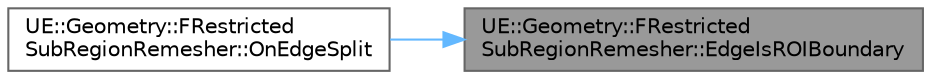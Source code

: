 digraph "UE::Geometry::FRestrictedSubRegionRemesher::EdgeIsROIBoundary"
{
 // INTERACTIVE_SVG=YES
 // LATEX_PDF_SIZE
  bgcolor="transparent";
  edge [fontname=Helvetica,fontsize=10,labelfontname=Helvetica,labelfontsize=10];
  node [fontname=Helvetica,fontsize=10,shape=box,height=0.2,width=0.4];
  rankdir="RL";
  Node1 [id="Node000001",label="UE::Geometry::FRestricted\lSubRegionRemesher::EdgeIsROIBoundary",height=0.2,width=0.4,color="gray40", fillcolor="grey60", style="filled", fontcolor="black",tooltip=" "];
  Node1 -> Node2 [id="edge1_Node000001_Node000002",dir="back",color="steelblue1",style="solid",tooltip=" "];
  Node2 [id="Node000002",label="UE::Geometry::FRestricted\lSubRegionRemesher::OnEdgeSplit",height=0.2,width=0.4,color="grey40", fillcolor="white", style="filled",URL="$d9/d7e/classUE_1_1Geometry_1_1FRestrictedSubRegionRemesher.html#ad53801c9fd6d1daa0fe89a15e556a8d5",tooltip="Callback for subclasses to override to implement custom behavior."];
}
